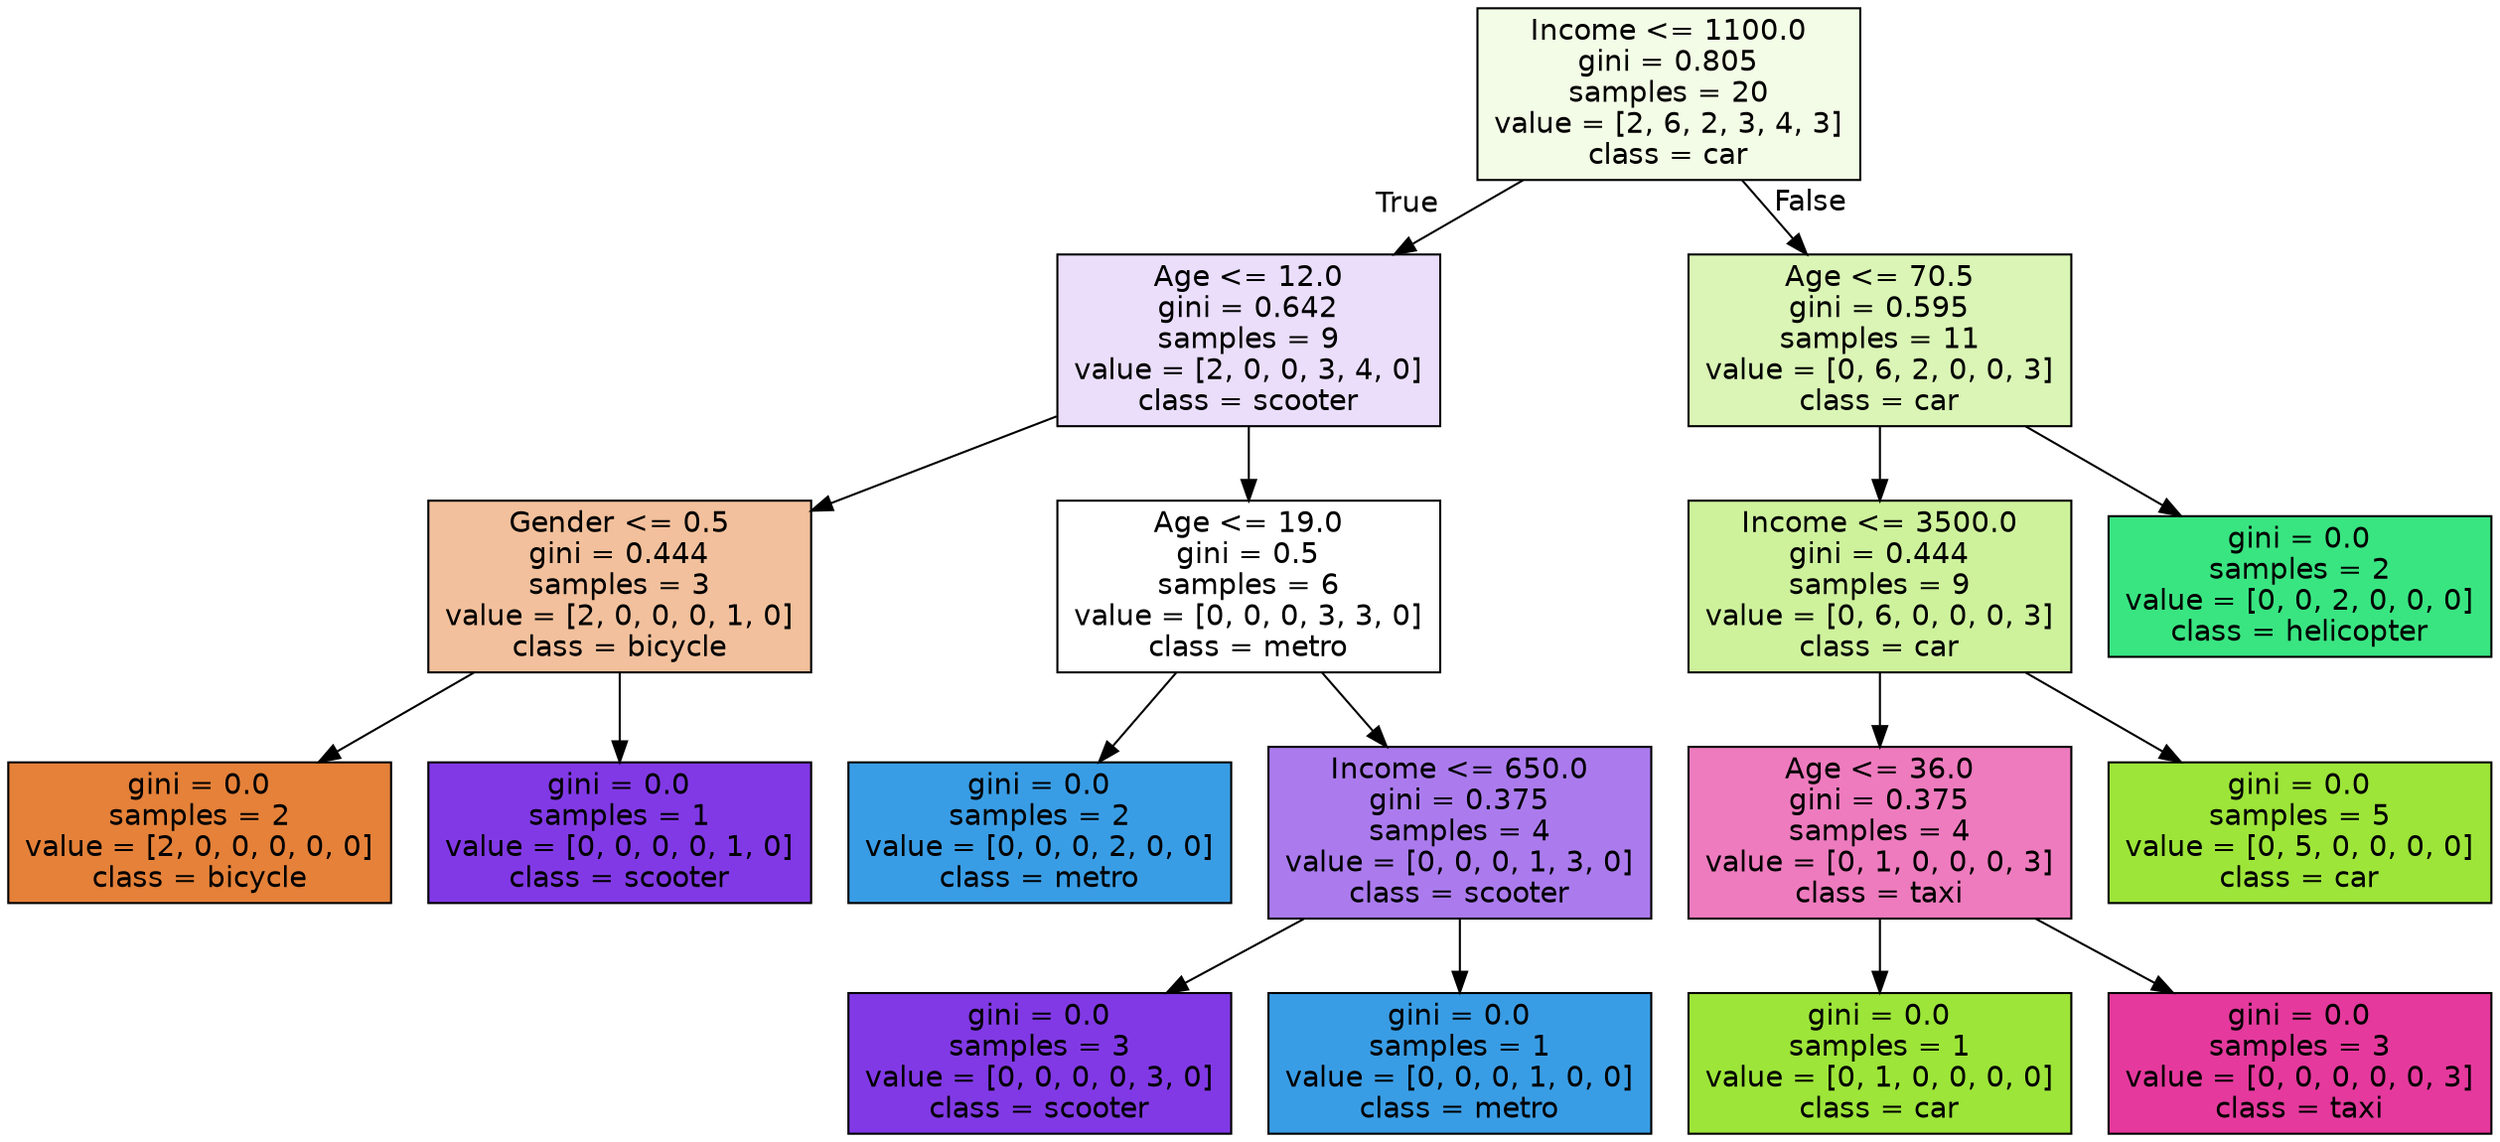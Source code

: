 digraph Tree {
node [shape=box, style="filled", color="black", fontname="helvetica"] ;
edge [fontname="helvetica"] ;
0 [label="Income <= 1100.0\ngini = 0.805\nsamples = 20\nvalue = [2, 6, 2, 3, 4, 3]\nclass = car", fillcolor="#f3fce6"] ;
1 [label="Age <= 12.0\ngini = 0.642\nsamples = 9\nvalue = [2, 0, 0, 3, 4, 0]\nclass = scooter", fillcolor="#eadefb"] ;
0 -> 1 [labeldistance=2.5, labelangle=45, headlabel="True"] ;
2 [label="Gender <= 0.5\ngini = 0.444\nsamples = 3\nvalue = [2, 0, 0, 0, 1, 0]\nclass = bicycle", fillcolor="#f2c09c"] ;
1 -> 2 ;
3 [label="gini = 0.0\nsamples = 2\nvalue = [2, 0, 0, 0, 0, 0]\nclass = bicycle", fillcolor="#e58139"] ;
2 -> 3 ;
4 [label="gini = 0.0\nsamples = 1\nvalue = [0, 0, 0, 0, 1, 0]\nclass = scooter", fillcolor="#8139e5"] ;
2 -> 4 ;
5 [label="Age <= 19.0\ngini = 0.5\nsamples = 6\nvalue = [0, 0, 0, 3, 3, 0]\nclass = metro", fillcolor="#ffffff"] ;
1 -> 5 ;
6 [label="gini = 0.0\nsamples = 2\nvalue = [0, 0, 0, 2, 0, 0]\nclass = metro", fillcolor="#399de5"] ;
5 -> 6 ;
7 [label="Income <= 650.0\ngini = 0.375\nsamples = 4\nvalue = [0, 0, 0, 1, 3, 0]\nclass = scooter", fillcolor="#ab7bee"] ;
5 -> 7 ;
8 [label="gini = 0.0\nsamples = 3\nvalue = [0, 0, 0, 0, 3, 0]\nclass = scooter", fillcolor="#8139e5"] ;
7 -> 8 ;
9 [label="gini = 0.0\nsamples = 1\nvalue = [0, 0, 0, 1, 0, 0]\nclass = metro", fillcolor="#399de5"] ;
7 -> 9 ;
10 [label="Age <= 70.5\ngini = 0.595\nsamples = 11\nvalue = [0, 6, 2, 0, 0, 3]\nclass = car", fillcolor="#daf5b5"] ;
0 -> 10 [labeldistance=2.5, labelangle=-45, headlabel="False"] ;
11 [label="Income <= 3500.0\ngini = 0.444\nsamples = 9\nvalue = [0, 6, 0, 0, 0, 3]\nclass = car", fillcolor="#cef29c"] ;
10 -> 11 ;
12 [label="Age <= 36.0\ngini = 0.375\nsamples = 4\nvalue = [0, 1, 0, 0, 0, 3]\nclass = taxi", fillcolor="#ee7bbe"] ;
11 -> 12 ;
13 [label="gini = 0.0\nsamples = 1\nvalue = [0, 1, 0, 0, 0, 0]\nclass = car", fillcolor="#9de539"] ;
12 -> 13 ;
14 [label="gini = 0.0\nsamples = 3\nvalue = [0, 0, 0, 0, 0, 3]\nclass = taxi", fillcolor="#e5399d"] ;
12 -> 14 ;
15 [label="gini = 0.0\nsamples = 5\nvalue = [0, 5, 0, 0, 0, 0]\nclass = car", fillcolor="#9de539"] ;
11 -> 15 ;
16 [label="gini = 0.0\nsamples = 2\nvalue = [0, 0, 2, 0, 0, 0]\nclass = helicopter", fillcolor="#39e581"] ;
10 -> 16 ;
}